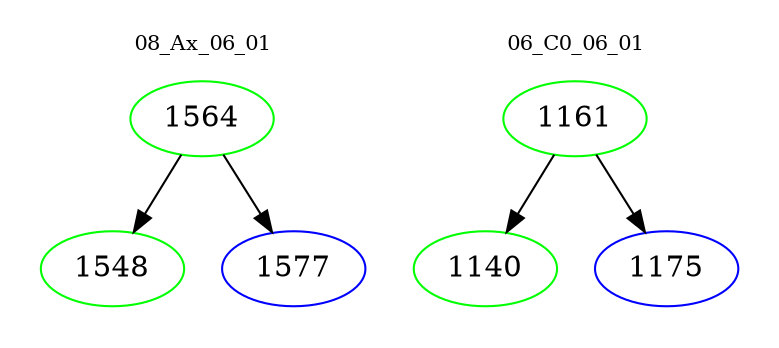 digraph{
subgraph cluster_0 {
color = white
label = "08_Ax_06_01";
fontsize=10;
T0_1564 [label="1564", color="green"]
T0_1564 -> T0_1548 [color="black"]
T0_1548 [label="1548", color="green"]
T0_1564 -> T0_1577 [color="black"]
T0_1577 [label="1577", color="blue"]
}
subgraph cluster_1 {
color = white
label = "06_C0_06_01";
fontsize=10;
T1_1161 [label="1161", color="green"]
T1_1161 -> T1_1140 [color="black"]
T1_1140 [label="1140", color="green"]
T1_1161 -> T1_1175 [color="black"]
T1_1175 [label="1175", color="blue"]
}
}
